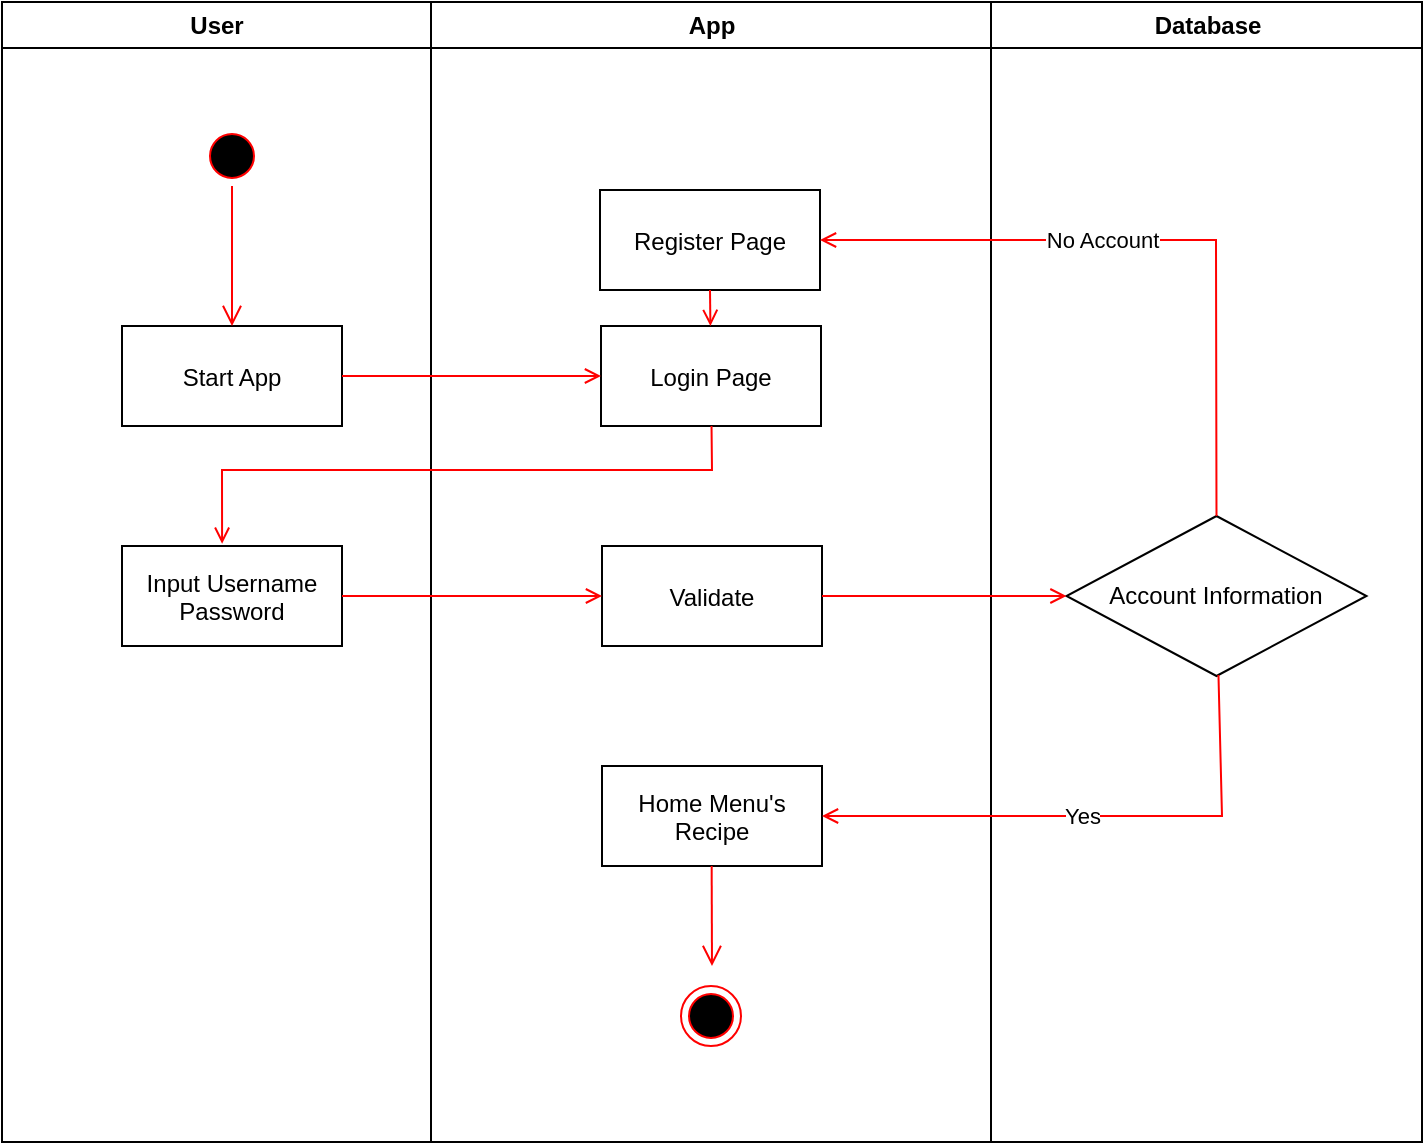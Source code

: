<mxfile version="24.2.5" type="github">
  <diagram name="Page-1" id="e7e014a7-5840-1c2e-5031-d8a46d1fe8dd">
    <mxGraphModel dx="1257" dy="634" grid="1" gridSize="10" guides="1" tooltips="1" connect="1" arrows="1" fold="1" page="1" pageScale="1" pageWidth="1169" pageHeight="826" background="none" math="0" shadow="0">
      <root>
        <mxCell id="0" />
        <mxCell id="1" parent="0" />
        <mxCell id="2" value="User" style="swimlane;whiteSpace=wrap;startSize=23;" parent="1" vertex="1">
          <mxGeometry x="230" y="128" width="214.5" height="570" as="geometry" />
        </mxCell>
        <mxCell id="5" value="" style="ellipse;shape=startState;fillColor=#000000;strokeColor=#ff0000;" parent="2" vertex="1">
          <mxGeometry x="100" y="62" width="30" height="30" as="geometry" />
        </mxCell>
        <mxCell id="3" value="App" style="swimlane;whiteSpace=wrap;startSize=23;" parent="1" vertex="1">
          <mxGeometry x="444.5" y="128" width="280" height="570" as="geometry" />
        </mxCell>
        <mxCell id="38" value="" style="ellipse;shape=endState;fillColor=#000000;strokeColor=#ff0000" parent="3" vertex="1">
          <mxGeometry x="125" y="492" width="30" height="30" as="geometry" />
        </mxCell>
        <mxCell id="7" value="Start App" style="" parent="3" vertex="1">
          <mxGeometry x="-154.5" y="162" width="110" height="50" as="geometry" />
        </mxCell>
        <mxCell id="8" value="Input Username&#xa;Password" style="" parent="3" vertex="1">
          <mxGeometry x="-154.5" y="272" width="110" height="50" as="geometry" />
        </mxCell>
        <mxCell id="15" value="Login Page" style="" parent="3" vertex="1">
          <mxGeometry x="85" y="162" width="110" height="50" as="geometry" />
        </mxCell>
        <mxCell id="16" value="Validate" style="" parent="3" vertex="1">
          <mxGeometry x="85.5" y="272" width="110" height="50" as="geometry" />
        </mxCell>
        <mxCell id="gHha--uYaRWjLFX2nZgc-43" value="Register Page" style="" vertex="1" parent="3">
          <mxGeometry x="84.5" y="94" width="110" height="50" as="geometry" />
        </mxCell>
        <mxCell id="9" value="" style="endArrow=open;strokeColor=#FF0000;endFill=1;rounded=0" parent="3" source="7" target="15" edge="1">
          <mxGeometry relative="1" as="geometry" />
        </mxCell>
        <mxCell id="17" value="" style="endArrow=open;strokeColor=#FF0000;endFill=1;rounded=0;entryX=0.455;entryY=-0.023;entryDx=0;entryDy=0;entryPerimeter=0;" parent="3" source="15" target="8" edge="1">
          <mxGeometry relative="1" as="geometry">
            <mxPoint x="-134.5" y="234" as="targetPoint" />
            <Array as="points">
              <mxPoint x="140.5" y="234" />
              <mxPoint x="-104.5" y="234" />
            </Array>
          </mxGeometry>
        </mxCell>
        <mxCell id="11" value="" style="endArrow=open;strokeColor=#FF0000;endFill=1;rounded=0" parent="3" source="8" target="16" edge="1">
          <mxGeometry relative="1" as="geometry" />
        </mxCell>
        <mxCell id="10" value="Home Menu&#39;s&#xa;Recipe" style="" parent="3" vertex="1">
          <mxGeometry x="85.5" y="382" width="110" height="50" as="geometry" />
        </mxCell>
        <mxCell id="gHha--uYaRWjLFX2nZgc-60" value="" style="endArrow=open;strokeColor=#FF0000;endFill=1;rounded=0;exitX=0.5;exitY=1;exitDx=0;exitDy=0;" edge="1" parent="3" source="gHha--uYaRWjLFX2nZgc-43" target="15">
          <mxGeometry relative="1" as="geometry">
            <mxPoint x="-34" y="197" as="sourcePoint" />
            <mxPoint x="95" y="197" as="targetPoint" />
          </mxGeometry>
        </mxCell>
        <mxCell id="gHha--uYaRWjLFX2nZgc-65" value="" style="edgeStyle=elbowEdgeStyle;elbow=horizontal;verticalAlign=bottom;endArrow=open;endSize=8;strokeColor=#FF0000;endFill=1;rounded=0" edge="1" parent="3">
          <mxGeometry x="-114.5" y="40" as="geometry">
            <mxPoint x="140.5" y="482" as="targetPoint" />
            <mxPoint x="140.33" y="432" as="sourcePoint" />
          </mxGeometry>
        </mxCell>
        <mxCell id="4" value="Database" style="swimlane;whiteSpace=wrap" parent="1" vertex="1">
          <mxGeometry x="724.5" y="128" width="215.5" height="570" as="geometry" />
        </mxCell>
        <mxCell id="gHha--uYaRWjLFX2nZgc-58" value="Account Information" style="rhombus;whiteSpace=wrap;html=1;" vertex="1" parent="4">
          <mxGeometry x="37.75" y="257" width="150" height="80" as="geometry" />
        </mxCell>
        <mxCell id="19" value="" style="endArrow=open;strokeColor=#FF0000;endFill=1;rounded=0" parent="1" source="16" target="gHha--uYaRWjLFX2nZgc-58" edge="1">
          <mxGeometry relative="1" as="geometry">
            <mxPoint x="780" y="400" as="targetPoint" />
          </mxGeometry>
        </mxCell>
        <mxCell id="gHha--uYaRWjLFX2nZgc-59" value="" style="endArrow=open;strokeColor=#FF0000;endFill=1;rounded=0;exitX=0.5;exitY=0;exitDx=0;exitDy=0;" edge="1" parent="1" source="gHha--uYaRWjLFX2nZgc-58" target="gHha--uYaRWjLFX2nZgc-43">
          <mxGeometry relative="1" as="geometry">
            <mxPoint x="750" y="330" as="sourcePoint" />
            <mxPoint x="830" y="210" as="targetPoint" />
            <Array as="points">
              <mxPoint x="837" y="247" />
            </Array>
          </mxGeometry>
        </mxCell>
        <mxCell id="gHha--uYaRWjLFX2nZgc-61" value="No Account" style="edgeLabel;html=1;align=center;verticalAlign=middle;resizable=0;points=[];" vertex="1" connectable="0" parent="gHha--uYaRWjLFX2nZgc-59">
          <mxGeometry x="0.245" y="1" relative="1" as="geometry">
            <mxPoint x="14" y="-1" as="offset" />
          </mxGeometry>
        </mxCell>
        <mxCell id="gHha--uYaRWjLFX2nZgc-62" value="" style="endArrow=open;strokeColor=#FF0000;endFill=1;rounded=0;entryX=1;entryY=0.5;entryDx=0;entryDy=0;" edge="1" parent="1" source="gHha--uYaRWjLFX2nZgc-58" target="10">
          <mxGeometry relative="1" as="geometry">
            <mxPoint x="830" y="480" as="sourcePoint" />
            <mxPoint x="649" y="257" as="targetPoint" />
            <Array as="points">
              <mxPoint x="840" y="535" />
            </Array>
          </mxGeometry>
        </mxCell>
        <mxCell id="gHha--uYaRWjLFX2nZgc-63" value="Yes" style="edgeLabel;html=1;align=center;verticalAlign=middle;resizable=0;points=[];" vertex="1" connectable="0" parent="gHha--uYaRWjLFX2nZgc-62">
          <mxGeometry x="0.245" y="1" relative="1" as="geometry">
            <mxPoint x="28" y="-1" as="offset" />
          </mxGeometry>
        </mxCell>
        <mxCell id="6" value="" style="edgeStyle=elbowEdgeStyle;elbow=horizontal;verticalAlign=bottom;endArrow=open;endSize=8;strokeColor=#FF0000;endFill=1;rounded=0" parent="1" source="5" target="7" edge="1">
          <mxGeometry x="330" y="168" as="geometry">
            <mxPoint x="345" y="290" as="targetPoint" />
          </mxGeometry>
        </mxCell>
      </root>
    </mxGraphModel>
  </diagram>
</mxfile>
